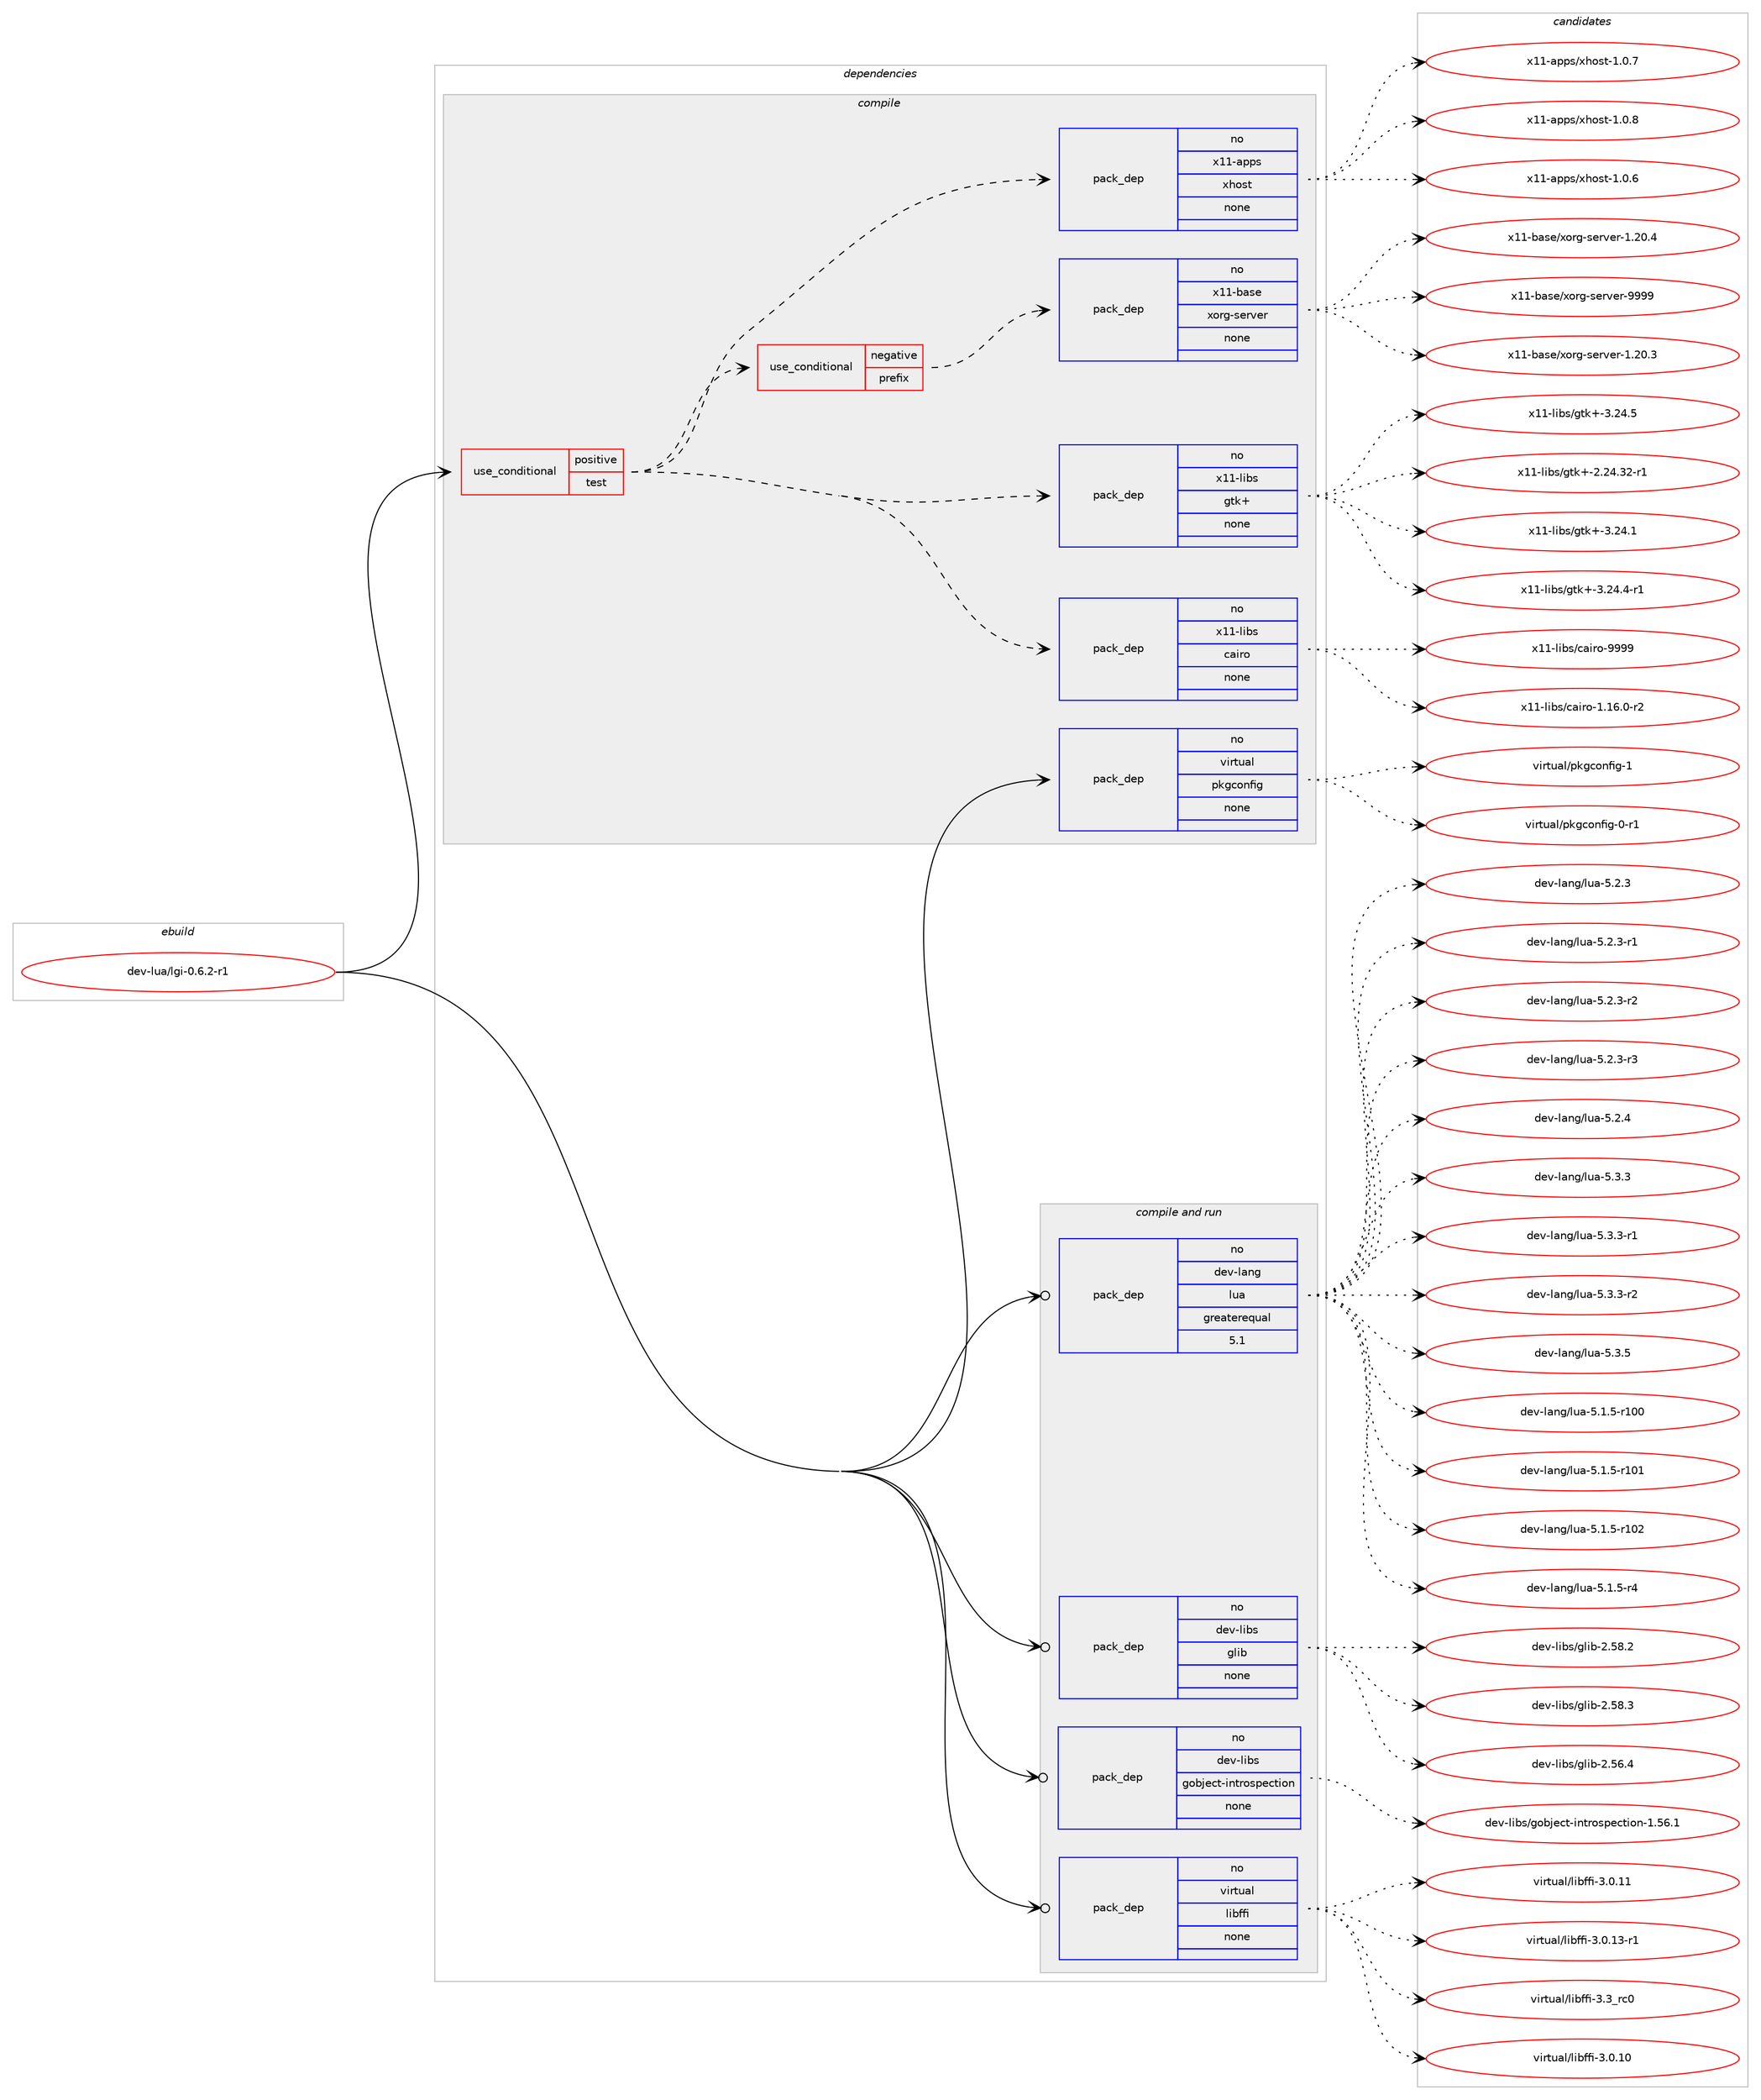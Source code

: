 digraph prolog {

# *************
# Graph options
# *************

newrank=true;
concentrate=true;
compound=true;
graph [rankdir=LR,fontname=Helvetica,fontsize=10,ranksep=1.5];#, ranksep=2.5, nodesep=0.2];
edge  [arrowhead=vee];
node  [fontname=Helvetica,fontsize=10];

# **********
# The ebuild
# **********

subgraph cluster_leftcol {
color=gray;
rank=same;
label=<<i>ebuild</i>>;
id [label="dev-lua/lgi-0.6.2-r1", color=red, width=4, href="../dev-lua/lgi-0.6.2-r1.svg"];
}

# ****************
# The dependencies
# ****************

subgraph cluster_midcol {
color=gray;
label=<<i>dependencies</i>>;
subgraph cluster_compile {
fillcolor="#eeeeee";
style=filled;
label=<<i>compile</i>>;
subgraph cond367371 {
dependency1373603 [label=<<TABLE BORDER="0" CELLBORDER="1" CELLSPACING="0" CELLPADDING="4"><TR><TD ROWSPAN="3" CELLPADDING="10">use_conditional</TD></TR><TR><TD>positive</TD></TR><TR><TD>test</TD></TR></TABLE>>, shape=none, color=red];
subgraph pack983222 {
dependency1373604 [label=<<TABLE BORDER="0" CELLBORDER="1" CELLSPACING="0" CELLPADDING="4" WIDTH="220"><TR><TD ROWSPAN="6" CELLPADDING="30">pack_dep</TD></TR><TR><TD WIDTH="110">no</TD></TR><TR><TD>x11-libs</TD></TR><TR><TD>cairo</TD></TR><TR><TD>none</TD></TR><TR><TD></TD></TR></TABLE>>, shape=none, color=blue];
}
dependency1373603:e -> dependency1373604:w [weight=20,style="dashed",arrowhead="vee"];
subgraph pack983223 {
dependency1373605 [label=<<TABLE BORDER="0" CELLBORDER="1" CELLSPACING="0" CELLPADDING="4" WIDTH="220"><TR><TD ROWSPAN="6" CELLPADDING="30">pack_dep</TD></TR><TR><TD WIDTH="110">no</TD></TR><TR><TD>x11-libs</TD></TR><TR><TD>gtk+</TD></TR><TR><TD>none</TD></TR><TR><TD></TD></TR></TABLE>>, shape=none, color=blue];
}
dependency1373603:e -> dependency1373605:w [weight=20,style="dashed",arrowhead="vee"];
subgraph cond367372 {
dependency1373606 [label=<<TABLE BORDER="0" CELLBORDER="1" CELLSPACING="0" CELLPADDING="4"><TR><TD ROWSPAN="3" CELLPADDING="10">use_conditional</TD></TR><TR><TD>negative</TD></TR><TR><TD>prefix</TD></TR></TABLE>>, shape=none, color=red];
subgraph pack983224 {
dependency1373607 [label=<<TABLE BORDER="0" CELLBORDER="1" CELLSPACING="0" CELLPADDING="4" WIDTH="220"><TR><TD ROWSPAN="6" CELLPADDING="30">pack_dep</TD></TR><TR><TD WIDTH="110">no</TD></TR><TR><TD>x11-base</TD></TR><TR><TD>xorg-server</TD></TR><TR><TD>none</TD></TR><TR><TD></TD></TR></TABLE>>, shape=none, color=blue];
}
dependency1373606:e -> dependency1373607:w [weight=20,style="dashed",arrowhead="vee"];
}
dependency1373603:e -> dependency1373606:w [weight=20,style="dashed",arrowhead="vee"];
subgraph pack983225 {
dependency1373608 [label=<<TABLE BORDER="0" CELLBORDER="1" CELLSPACING="0" CELLPADDING="4" WIDTH="220"><TR><TD ROWSPAN="6" CELLPADDING="30">pack_dep</TD></TR><TR><TD WIDTH="110">no</TD></TR><TR><TD>x11-apps</TD></TR><TR><TD>xhost</TD></TR><TR><TD>none</TD></TR><TR><TD></TD></TR></TABLE>>, shape=none, color=blue];
}
dependency1373603:e -> dependency1373608:w [weight=20,style="dashed",arrowhead="vee"];
}
id:e -> dependency1373603:w [weight=20,style="solid",arrowhead="vee"];
subgraph pack983226 {
dependency1373609 [label=<<TABLE BORDER="0" CELLBORDER="1" CELLSPACING="0" CELLPADDING="4" WIDTH="220"><TR><TD ROWSPAN="6" CELLPADDING="30">pack_dep</TD></TR><TR><TD WIDTH="110">no</TD></TR><TR><TD>virtual</TD></TR><TR><TD>pkgconfig</TD></TR><TR><TD>none</TD></TR><TR><TD></TD></TR></TABLE>>, shape=none, color=blue];
}
id:e -> dependency1373609:w [weight=20,style="solid",arrowhead="vee"];
}
subgraph cluster_compileandrun {
fillcolor="#eeeeee";
style=filled;
label=<<i>compile and run</i>>;
subgraph pack983227 {
dependency1373610 [label=<<TABLE BORDER="0" CELLBORDER="1" CELLSPACING="0" CELLPADDING="4" WIDTH="220"><TR><TD ROWSPAN="6" CELLPADDING="30">pack_dep</TD></TR><TR><TD WIDTH="110">no</TD></TR><TR><TD>dev-lang</TD></TR><TR><TD>lua</TD></TR><TR><TD>greaterequal</TD></TR><TR><TD>5.1</TD></TR></TABLE>>, shape=none, color=blue];
}
id:e -> dependency1373610:w [weight=20,style="solid",arrowhead="odotvee"];
subgraph pack983228 {
dependency1373611 [label=<<TABLE BORDER="0" CELLBORDER="1" CELLSPACING="0" CELLPADDING="4" WIDTH="220"><TR><TD ROWSPAN="6" CELLPADDING="30">pack_dep</TD></TR><TR><TD WIDTH="110">no</TD></TR><TR><TD>dev-libs</TD></TR><TR><TD>glib</TD></TR><TR><TD>none</TD></TR><TR><TD></TD></TR></TABLE>>, shape=none, color=blue];
}
id:e -> dependency1373611:w [weight=20,style="solid",arrowhead="odotvee"];
subgraph pack983229 {
dependency1373612 [label=<<TABLE BORDER="0" CELLBORDER="1" CELLSPACING="0" CELLPADDING="4" WIDTH="220"><TR><TD ROWSPAN="6" CELLPADDING="30">pack_dep</TD></TR><TR><TD WIDTH="110">no</TD></TR><TR><TD>dev-libs</TD></TR><TR><TD>gobject-introspection</TD></TR><TR><TD>none</TD></TR><TR><TD></TD></TR></TABLE>>, shape=none, color=blue];
}
id:e -> dependency1373612:w [weight=20,style="solid",arrowhead="odotvee"];
subgraph pack983230 {
dependency1373613 [label=<<TABLE BORDER="0" CELLBORDER="1" CELLSPACING="0" CELLPADDING="4" WIDTH="220"><TR><TD ROWSPAN="6" CELLPADDING="30">pack_dep</TD></TR><TR><TD WIDTH="110">no</TD></TR><TR><TD>virtual</TD></TR><TR><TD>libffi</TD></TR><TR><TD>none</TD></TR><TR><TD></TD></TR></TABLE>>, shape=none, color=blue];
}
id:e -> dependency1373613:w [weight=20,style="solid",arrowhead="odotvee"];
}
subgraph cluster_run {
fillcolor="#eeeeee";
style=filled;
label=<<i>run</i>>;
}
}

# **************
# The candidates
# **************

subgraph cluster_choices {
rank=same;
color=gray;
label=<<i>candidates</i>>;

subgraph choice983222 {
color=black;
nodesep=1;
choice12049494510810598115479997105114111454946495446484511450 [label="x11-libs/cairo-1.16.0-r2", color=red, width=4,href="../x11-libs/cairo-1.16.0-r2.svg"];
choice120494945108105981154799971051141114557575757 [label="x11-libs/cairo-9999", color=red, width=4,href="../x11-libs/cairo-9999.svg"];
dependency1373604:e -> choice12049494510810598115479997105114111454946495446484511450:w [style=dotted,weight="100"];
dependency1373604:e -> choice120494945108105981154799971051141114557575757:w [style=dotted,weight="100"];
}
subgraph choice983223 {
color=black;
nodesep=1;
choice12049494510810598115471031161074345504650524651504511449 [label="x11-libs/gtk+-2.24.32-r1", color=red, width=4,href="../x11-libs/gtk+-2.24.32-r1.svg"];
choice12049494510810598115471031161074345514650524649 [label="x11-libs/gtk+-3.24.1", color=red, width=4,href="../x11-libs/gtk+-3.24.1.svg"];
choice120494945108105981154710311610743455146505246524511449 [label="x11-libs/gtk+-3.24.4-r1", color=red, width=4,href="../x11-libs/gtk+-3.24.4-r1.svg"];
choice12049494510810598115471031161074345514650524653 [label="x11-libs/gtk+-3.24.5", color=red, width=4,href="../x11-libs/gtk+-3.24.5.svg"];
dependency1373605:e -> choice12049494510810598115471031161074345504650524651504511449:w [style=dotted,weight="100"];
dependency1373605:e -> choice12049494510810598115471031161074345514650524649:w [style=dotted,weight="100"];
dependency1373605:e -> choice120494945108105981154710311610743455146505246524511449:w [style=dotted,weight="100"];
dependency1373605:e -> choice12049494510810598115471031161074345514650524653:w [style=dotted,weight="100"];
}
subgraph choice983224 {
color=black;
nodesep=1;
choice1204949459897115101471201111141034511510111411810111445494650484651 [label="x11-base/xorg-server-1.20.3", color=red, width=4,href="../x11-base/xorg-server-1.20.3.svg"];
choice1204949459897115101471201111141034511510111411810111445494650484652 [label="x11-base/xorg-server-1.20.4", color=red, width=4,href="../x11-base/xorg-server-1.20.4.svg"];
choice120494945989711510147120111114103451151011141181011144557575757 [label="x11-base/xorg-server-9999", color=red, width=4,href="../x11-base/xorg-server-9999.svg"];
dependency1373607:e -> choice1204949459897115101471201111141034511510111411810111445494650484651:w [style=dotted,weight="100"];
dependency1373607:e -> choice1204949459897115101471201111141034511510111411810111445494650484652:w [style=dotted,weight="100"];
dependency1373607:e -> choice120494945989711510147120111114103451151011141181011144557575757:w [style=dotted,weight="100"];
}
subgraph choice983225 {
color=black;
nodesep=1;
choice1204949459711211211547120104111115116454946484654 [label="x11-apps/xhost-1.0.6", color=red, width=4,href="../x11-apps/xhost-1.0.6.svg"];
choice1204949459711211211547120104111115116454946484655 [label="x11-apps/xhost-1.0.7", color=red, width=4,href="../x11-apps/xhost-1.0.7.svg"];
choice1204949459711211211547120104111115116454946484656 [label="x11-apps/xhost-1.0.8", color=red, width=4,href="../x11-apps/xhost-1.0.8.svg"];
dependency1373608:e -> choice1204949459711211211547120104111115116454946484654:w [style=dotted,weight="100"];
dependency1373608:e -> choice1204949459711211211547120104111115116454946484655:w [style=dotted,weight="100"];
dependency1373608:e -> choice1204949459711211211547120104111115116454946484656:w [style=dotted,weight="100"];
}
subgraph choice983226 {
color=black;
nodesep=1;
choice11810511411611797108471121071039911111010210510345484511449 [label="virtual/pkgconfig-0-r1", color=red, width=4,href="../virtual/pkgconfig-0-r1.svg"];
choice1181051141161179710847112107103991111101021051034549 [label="virtual/pkgconfig-1", color=red, width=4,href="../virtual/pkgconfig-1.svg"];
dependency1373609:e -> choice11810511411611797108471121071039911111010210510345484511449:w [style=dotted,weight="100"];
dependency1373609:e -> choice1181051141161179710847112107103991111101021051034549:w [style=dotted,weight="100"];
}
subgraph choice983227 {
color=black;
nodesep=1;
choice1001011184510897110103471081179745534649465345114494848 [label="dev-lang/lua-5.1.5-r100", color=red, width=4,href="../dev-lang/lua-5.1.5-r100.svg"];
choice1001011184510897110103471081179745534649465345114494849 [label="dev-lang/lua-5.1.5-r101", color=red, width=4,href="../dev-lang/lua-5.1.5-r101.svg"];
choice1001011184510897110103471081179745534649465345114494850 [label="dev-lang/lua-5.1.5-r102", color=red, width=4,href="../dev-lang/lua-5.1.5-r102.svg"];
choice100101118451089711010347108117974553464946534511452 [label="dev-lang/lua-5.1.5-r4", color=red, width=4,href="../dev-lang/lua-5.1.5-r4.svg"];
choice10010111845108971101034710811797455346504651 [label="dev-lang/lua-5.2.3", color=red, width=4,href="../dev-lang/lua-5.2.3.svg"];
choice100101118451089711010347108117974553465046514511449 [label="dev-lang/lua-5.2.3-r1", color=red, width=4,href="../dev-lang/lua-5.2.3-r1.svg"];
choice100101118451089711010347108117974553465046514511450 [label="dev-lang/lua-5.2.3-r2", color=red, width=4,href="../dev-lang/lua-5.2.3-r2.svg"];
choice100101118451089711010347108117974553465046514511451 [label="dev-lang/lua-5.2.3-r3", color=red, width=4,href="../dev-lang/lua-5.2.3-r3.svg"];
choice10010111845108971101034710811797455346504652 [label="dev-lang/lua-5.2.4", color=red, width=4,href="../dev-lang/lua-5.2.4.svg"];
choice10010111845108971101034710811797455346514651 [label="dev-lang/lua-5.3.3", color=red, width=4,href="../dev-lang/lua-5.3.3.svg"];
choice100101118451089711010347108117974553465146514511449 [label="dev-lang/lua-5.3.3-r1", color=red, width=4,href="../dev-lang/lua-5.3.3-r1.svg"];
choice100101118451089711010347108117974553465146514511450 [label="dev-lang/lua-5.3.3-r2", color=red, width=4,href="../dev-lang/lua-5.3.3-r2.svg"];
choice10010111845108971101034710811797455346514653 [label="dev-lang/lua-5.3.5", color=red, width=4,href="../dev-lang/lua-5.3.5.svg"];
dependency1373610:e -> choice1001011184510897110103471081179745534649465345114494848:w [style=dotted,weight="100"];
dependency1373610:e -> choice1001011184510897110103471081179745534649465345114494849:w [style=dotted,weight="100"];
dependency1373610:e -> choice1001011184510897110103471081179745534649465345114494850:w [style=dotted,weight="100"];
dependency1373610:e -> choice100101118451089711010347108117974553464946534511452:w [style=dotted,weight="100"];
dependency1373610:e -> choice10010111845108971101034710811797455346504651:w [style=dotted,weight="100"];
dependency1373610:e -> choice100101118451089711010347108117974553465046514511449:w [style=dotted,weight="100"];
dependency1373610:e -> choice100101118451089711010347108117974553465046514511450:w [style=dotted,weight="100"];
dependency1373610:e -> choice100101118451089711010347108117974553465046514511451:w [style=dotted,weight="100"];
dependency1373610:e -> choice10010111845108971101034710811797455346504652:w [style=dotted,weight="100"];
dependency1373610:e -> choice10010111845108971101034710811797455346514651:w [style=dotted,weight="100"];
dependency1373610:e -> choice100101118451089711010347108117974553465146514511449:w [style=dotted,weight="100"];
dependency1373610:e -> choice100101118451089711010347108117974553465146514511450:w [style=dotted,weight="100"];
dependency1373610:e -> choice10010111845108971101034710811797455346514653:w [style=dotted,weight="100"];
}
subgraph choice983228 {
color=black;
nodesep=1;
choice1001011184510810598115471031081059845504653544652 [label="dev-libs/glib-2.56.4", color=red, width=4,href="../dev-libs/glib-2.56.4.svg"];
choice1001011184510810598115471031081059845504653564650 [label="dev-libs/glib-2.58.2", color=red, width=4,href="../dev-libs/glib-2.58.2.svg"];
choice1001011184510810598115471031081059845504653564651 [label="dev-libs/glib-2.58.3", color=red, width=4,href="../dev-libs/glib-2.58.3.svg"];
dependency1373611:e -> choice1001011184510810598115471031081059845504653544652:w [style=dotted,weight="100"];
dependency1373611:e -> choice1001011184510810598115471031081059845504653564650:w [style=dotted,weight="100"];
dependency1373611:e -> choice1001011184510810598115471031081059845504653564651:w [style=dotted,weight="100"];
}
subgraph choice983229 {
color=black;
nodesep=1;
choice1001011184510810598115471031119810610199116451051101161141111151121019911610511111045494653544649 [label="dev-libs/gobject-introspection-1.56.1", color=red, width=4,href="../dev-libs/gobject-introspection-1.56.1.svg"];
dependency1373612:e -> choice1001011184510810598115471031119810610199116451051101161141111151121019911610511111045494653544649:w [style=dotted,weight="100"];
}
subgraph choice983230 {
color=black;
nodesep=1;
choice11810511411611797108471081059810210210545514648464948 [label="virtual/libffi-3.0.10", color=red, width=4,href="../virtual/libffi-3.0.10.svg"];
choice11810511411611797108471081059810210210545514648464949 [label="virtual/libffi-3.0.11", color=red, width=4,href="../virtual/libffi-3.0.11.svg"];
choice118105114116117971084710810598102102105455146484649514511449 [label="virtual/libffi-3.0.13-r1", color=red, width=4,href="../virtual/libffi-3.0.13-r1.svg"];
choice11810511411611797108471081059810210210545514651951149948 [label="virtual/libffi-3.3_rc0", color=red, width=4,href="../virtual/libffi-3.3_rc0.svg"];
dependency1373613:e -> choice11810511411611797108471081059810210210545514648464948:w [style=dotted,weight="100"];
dependency1373613:e -> choice11810511411611797108471081059810210210545514648464949:w [style=dotted,weight="100"];
dependency1373613:e -> choice118105114116117971084710810598102102105455146484649514511449:w [style=dotted,weight="100"];
dependency1373613:e -> choice11810511411611797108471081059810210210545514651951149948:w [style=dotted,weight="100"];
}
}

}
